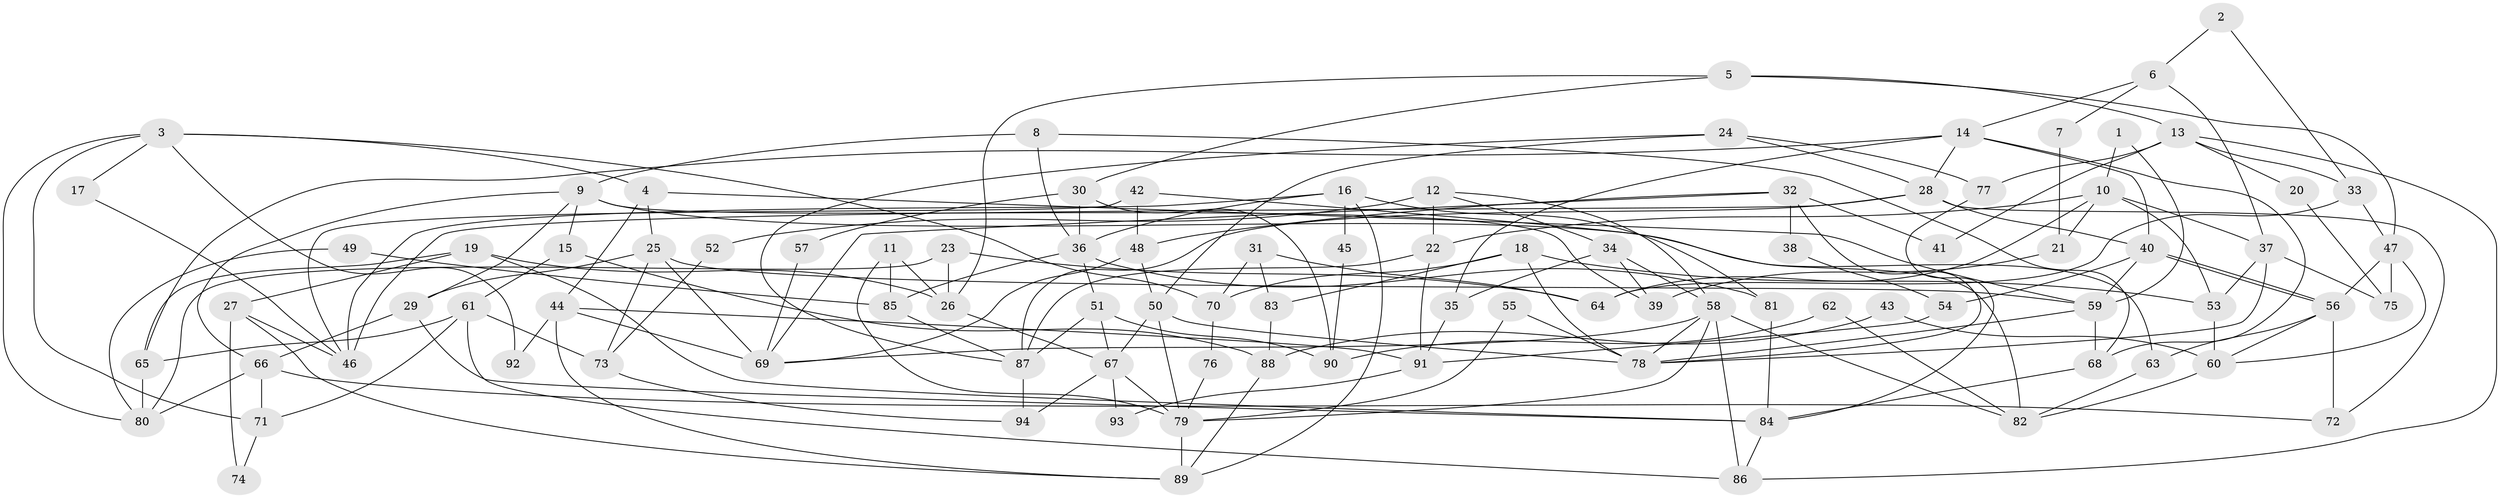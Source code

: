 // coarse degree distribution, {10: 0.13157894736842105, 8: 0.10526315789473684, 2: 0.15789473684210525, 5: 0.23684210526315788, 6: 0.10526315789473684, 4: 0.10526315789473684, 12: 0.02631578947368421, 7: 0.02631578947368421, 3: 0.07894736842105263, 9: 0.02631578947368421}
// Generated by graph-tools (version 1.1) at 2025/51/03/04/25 22:51:20]
// undirected, 94 vertices, 188 edges
graph export_dot {
  node [color=gray90,style=filled];
  1;
  2;
  3;
  4;
  5;
  6;
  7;
  8;
  9;
  10;
  11;
  12;
  13;
  14;
  15;
  16;
  17;
  18;
  19;
  20;
  21;
  22;
  23;
  24;
  25;
  26;
  27;
  28;
  29;
  30;
  31;
  32;
  33;
  34;
  35;
  36;
  37;
  38;
  39;
  40;
  41;
  42;
  43;
  44;
  45;
  46;
  47;
  48;
  49;
  50;
  51;
  52;
  53;
  54;
  55;
  56;
  57;
  58;
  59;
  60;
  61;
  62;
  63;
  64;
  65;
  66;
  67;
  68;
  69;
  70;
  71;
  72;
  73;
  74;
  75;
  76;
  77;
  78;
  79;
  80;
  81;
  82;
  83;
  84;
  85;
  86;
  87;
  88;
  89;
  90;
  91;
  92;
  93;
  94;
  1 -- 59;
  1 -- 10;
  2 -- 33;
  2 -- 6;
  3 -- 71;
  3 -- 4;
  3 -- 17;
  3 -- 70;
  3 -- 80;
  3 -- 92;
  4 -- 59;
  4 -- 44;
  4 -- 25;
  5 -- 47;
  5 -- 13;
  5 -- 26;
  5 -- 30;
  6 -- 14;
  6 -- 37;
  6 -- 7;
  7 -- 21;
  8 -- 68;
  8 -- 9;
  8 -- 36;
  9 -- 15;
  9 -- 29;
  9 -- 39;
  9 -- 63;
  9 -- 66;
  10 -- 64;
  10 -- 53;
  10 -- 21;
  10 -- 22;
  10 -- 37;
  11 -- 26;
  11 -- 85;
  11 -- 79;
  12 -- 34;
  12 -- 58;
  12 -- 22;
  12 -- 52;
  13 -- 86;
  13 -- 77;
  13 -- 20;
  13 -- 33;
  13 -- 41;
  14 -- 28;
  14 -- 40;
  14 -- 35;
  14 -- 65;
  14 -- 68;
  15 -- 88;
  15 -- 61;
  16 -- 36;
  16 -- 89;
  16 -- 45;
  16 -- 46;
  16 -- 81;
  17 -- 46;
  18 -- 78;
  18 -- 53;
  18 -- 70;
  18 -- 83;
  19 -- 65;
  19 -- 84;
  19 -- 26;
  19 -- 27;
  20 -- 75;
  21 -- 39;
  22 -- 87;
  22 -- 91;
  23 -- 26;
  23 -- 80;
  23 -- 64;
  24 -- 50;
  24 -- 87;
  24 -- 28;
  24 -- 77;
  25 -- 73;
  25 -- 29;
  25 -- 59;
  25 -- 69;
  26 -- 67;
  27 -- 46;
  27 -- 74;
  27 -- 89;
  28 -- 72;
  28 -- 40;
  28 -- 46;
  28 -- 87;
  29 -- 84;
  29 -- 66;
  30 -- 36;
  30 -- 57;
  30 -- 90;
  31 -- 70;
  31 -- 64;
  31 -- 83;
  32 -- 78;
  32 -- 48;
  32 -- 38;
  32 -- 41;
  32 -- 69;
  33 -- 47;
  33 -- 64;
  34 -- 35;
  34 -- 58;
  34 -- 39;
  35 -- 91;
  36 -- 51;
  36 -- 81;
  36 -- 85;
  37 -- 78;
  37 -- 53;
  37 -- 75;
  38 -- 54;
  40 -- 56;
  40 -- 56;
  40 -- 54;
  40 -- 59;
  42 -- 48;
  42 -- 46;
  42 -- 82;
  43 -- 88;
  43 -- 60;
  44 -- 89;
  44 -- 69;
  44 -- 91;
  44 -- 92;
  45 -- 90;
  47 -- 60;
  47 -- 56;
  47 -- 75;
  48 -- 69;
  48 -- 50;
  49 -- 85;
  49 -- 80;
  50 -- 79;
  50 -- 67;
  50 -- 78;
  51 -- 87;
  51 -- 67;
  51 -- 90;
  52 -- 73;
  53 -- 60;
  54 -- 91;
  55 -- 78;
  55 -- 79;
  56 -- 63;
  56 -- 60;
  56 -- 72;
  57 -- 69;
  58 -- 78;
  58 -- 69;
  58 -- 79;
  58 -- 82;
  58 -- 86;
  59 -- 68;
  59 -- 78;
  60 -- 82;
  61 -- 86;
  61 -- 65;
  61 -- 71;
  61 -- 73;
  62 -- 90;
  62 -- 82;
  63 -- 82;
  65 -- 80;
  66 -- 71;
  66 -- 72;
  66 -- 80;
  67 -- 79;
  67 -- 93;
  67 -- 94;
  68 -- 84;
  70 -- 76;
  71 -- 74;
  73 -- 94;
  76 -- 79;
  77 -- 84;
  79 -- 89;
  81 -- 84;
  83 -- 88;
  84 -- 86;
  85 -- 87;
  87 -- 94;
  88 -- 89;
  91 -- 93;
}

